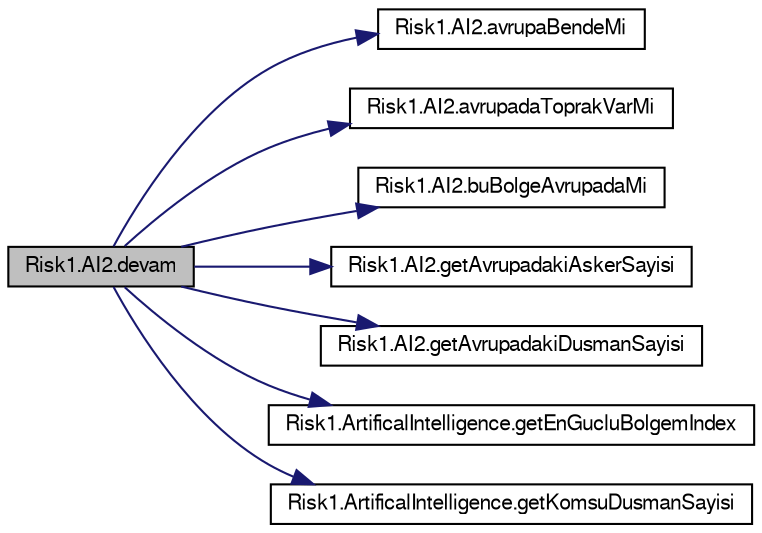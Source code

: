 digraph G
{
  bgcolor="transparent";
  edge [fontname="FreeSans",fontsize="10",labelfontname="FreeSans",labelfontsize="10"];
  node [fontname="FreeSans",fontsize="10",shape=record];
  rankdir="LR";
  Node1 [label="Risk1.AI2.devam",height=0.2,width=0.4,color="black", fillcolor="grey75", style="filled" fontcolor="black"];
  Node1 -> Node2 [color="midnightblue",fontsize="10",style="solid",fontname="FreeSans"];
  Node2 [label="Risk1.AI2.avrupaBendeMi",height=0.2,width=0.4,color="black",URL="$classRisk1_1_1AI2.html#a9d2c428b722df2121b0e2721a536221a"];
  Node1 -> Node3 [color="midnightblue",fontsize="10",style="solid",fontname="FreeSans"];
  Node3 [label="Risk1.AI2.avrupadaToprakVarMi",height=0.2,width=0.4,color="black",URL="$classRisk1_1_1AI2.html#aea1eec6f5984621b1d0da64bbbafd35e"];
  Node1 -> Node4 [color="midnightblue",fontsize="10",style="solid",fontname="FreeSans"];
  Node4 [label="Risk1.AI2.buBolgeAvrupadaMi",height=0.2,width=0.4,color="black",URL="$classRisk1_1_1AI2.html#ac82f71953081c53c80a10a75a338e1a4"];
  Node1 -> Node5 [color="midnightblue",fontsize="10",style="solid",fontname="FreeSans"];
  Node5 [label="Risk1.AI2.getAvrupadakiAskerSayisi",height=0.2,width=0.4,color="black",URL="$classRisk1_1_1AI2.html#a191e157f57f2e672d4fe482986b063cd"];
  Node1 -> Node6 [color="midnightblue",fontsize="10",style="solid",fontname="FreeSans"];
  Node6 [label="Risk1.AI2.getAvrupadakiDusmanSayisi",height=0.2,width=0.4,color="black",URL="$classRisk1_1_1AI2.html#ab09da4181f97097501c9647ff65ab19d"];
  Node1 -> Node7 [color="midnightblue",fontsize="10",style="solid",fontname="FreeSans"];
  Node7 [label="Risk1.ArtificalIntelligence.getEnGucluBolgemIndex",height=0.2,width=0.4,color="black",URL="$classRisk1_1_1ArtificalIntelligence.html#a0fda6d74869871d836b81e8b6b724b89",tooltip="Oyuncunun sahip olduğu bölgeler içinden en fazla sayıda asker bulunduran bölgenin indexini gönderir..."];
  Node1 -> Node8 [color="midnightblue",fontsize="10",style="solid",fontname="FreeSans"];
  Node8 [label="Risk1.ArtificalIntelligence.getKomsuDusmanSayisi",height=0.2,width=0.4,color="black",URL="$classRisk1_1_1ArtificalIntelligence.html#ab05fcfb9caa1ff3d34f40fcd2b761c7c"];
}
